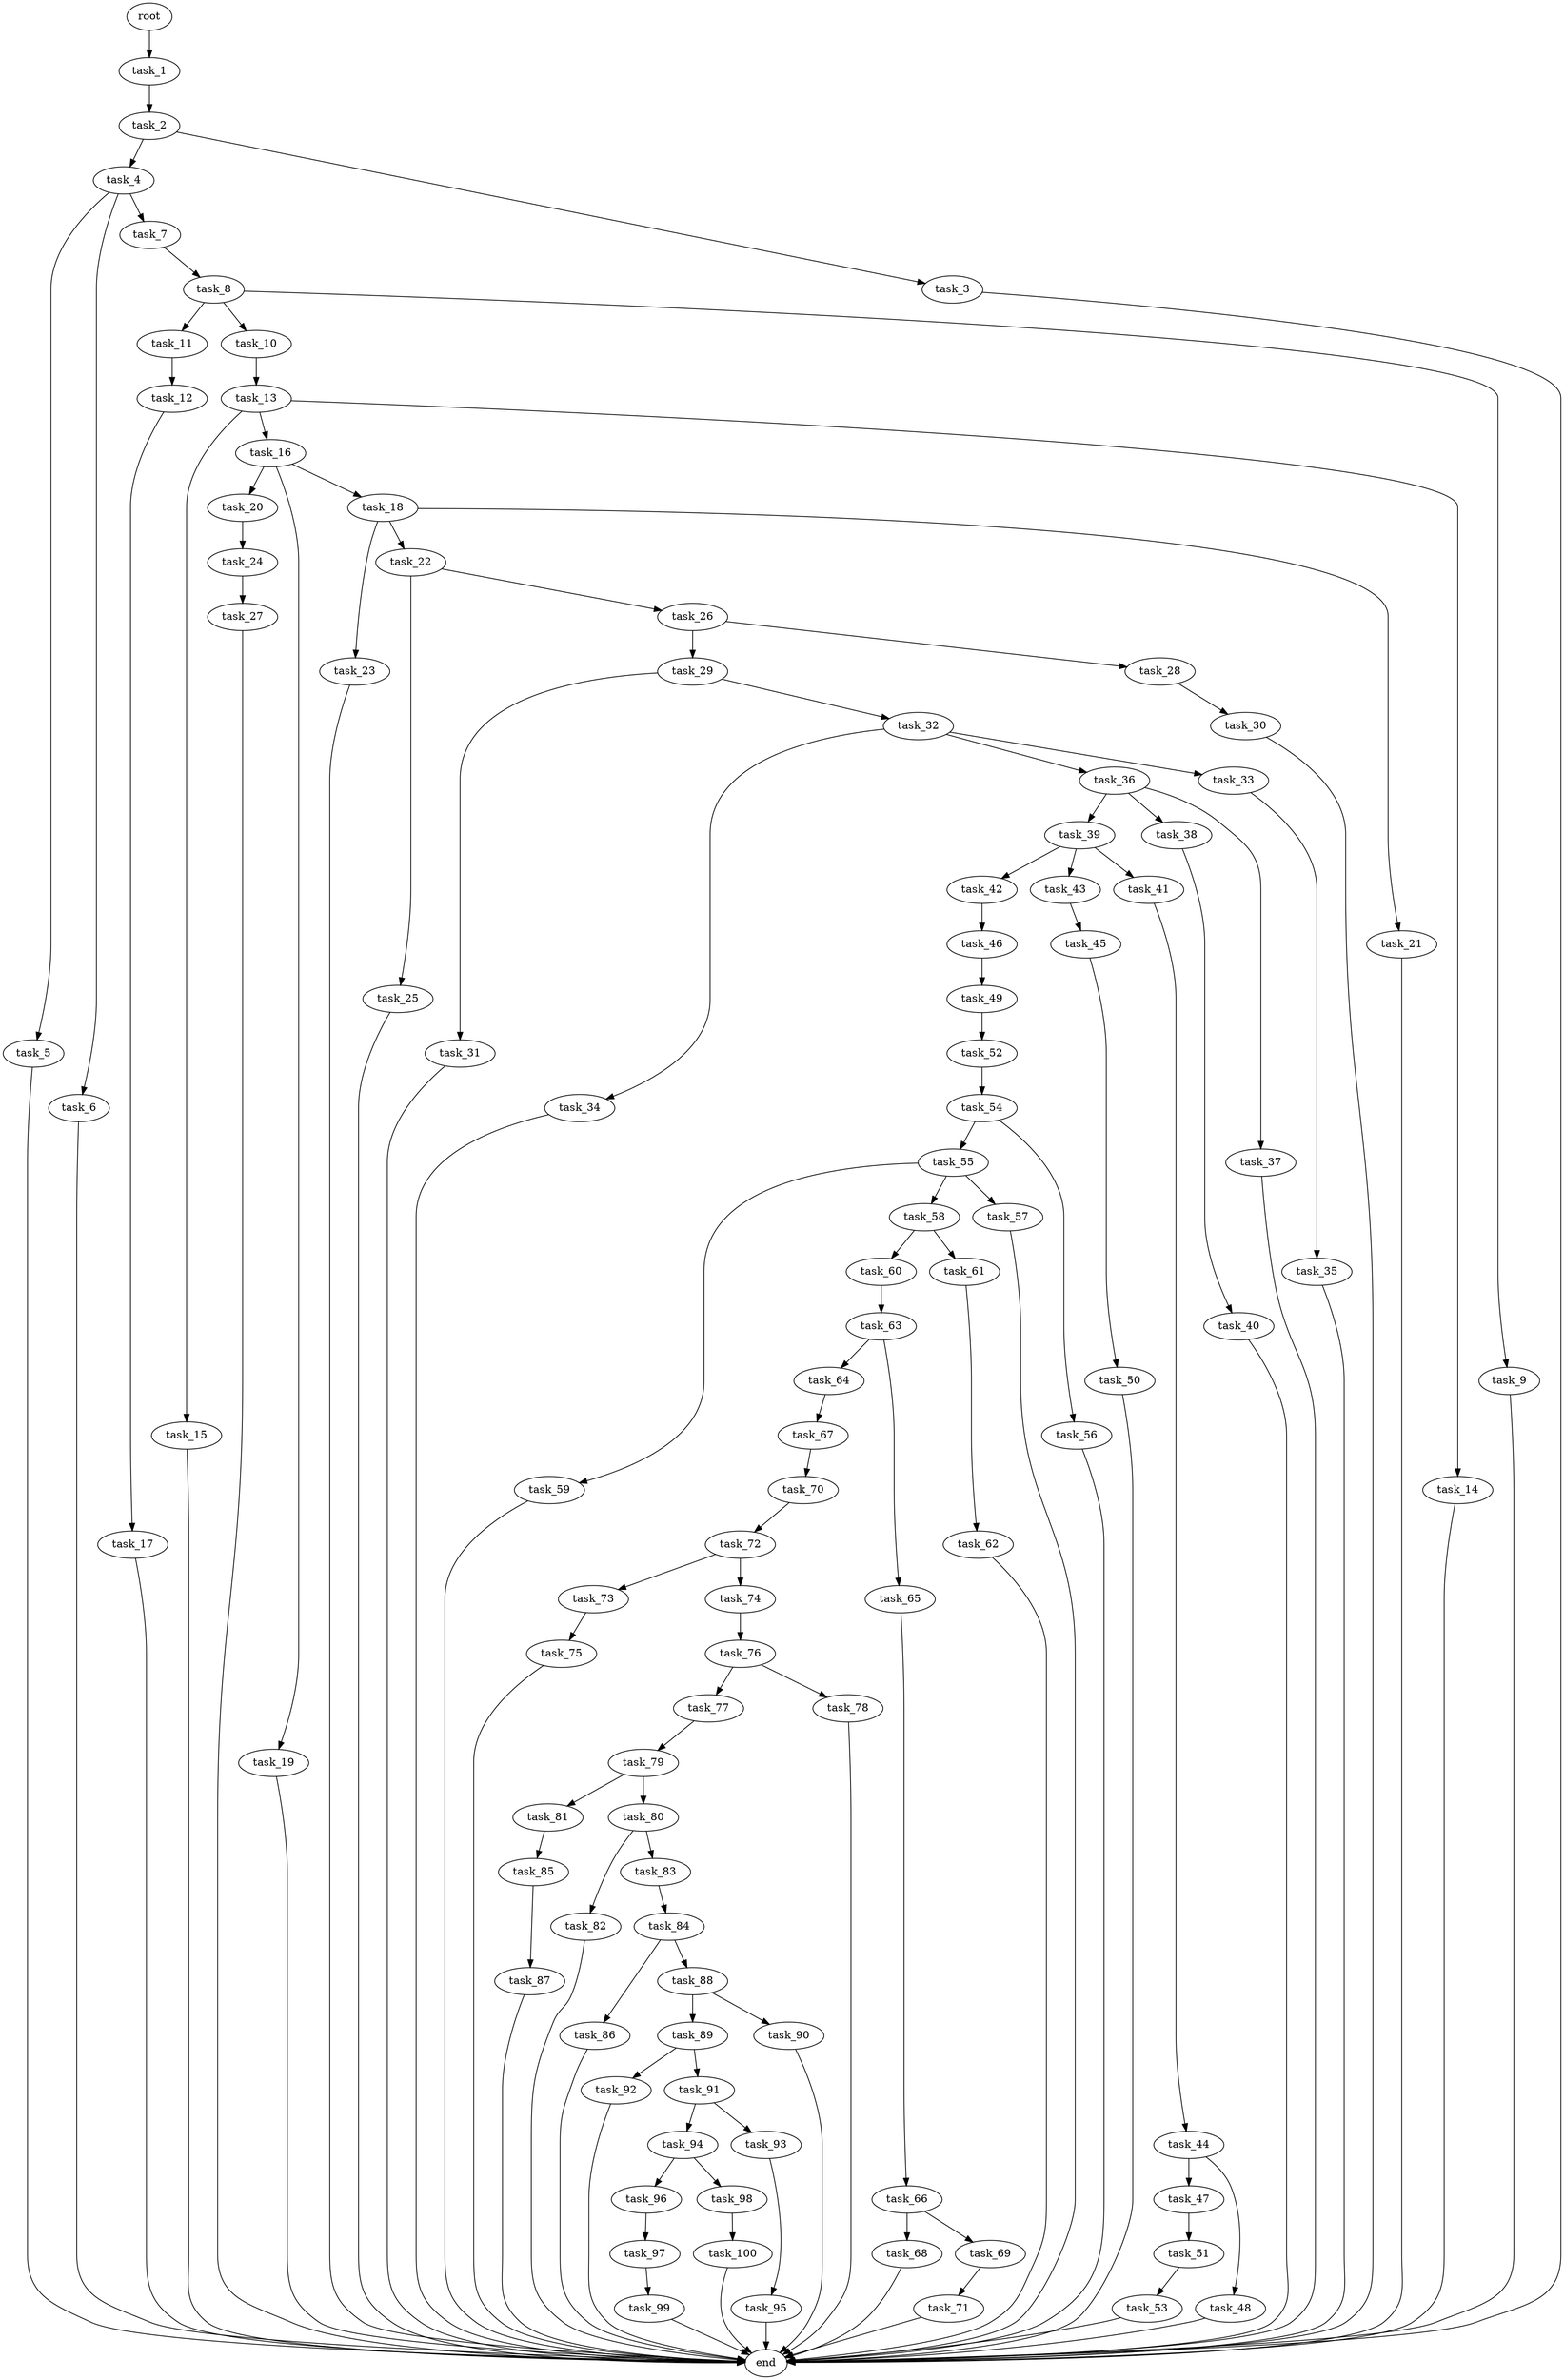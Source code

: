 digraph G {
  task_15 [size="8.549776e+11"];
  task_77 [size="7.122143e+11"];
  task_62 [size="7.758968e+11"];
  task_59 [size="2.112194e+11"];
  task_20 [size="7.220792e+11"];
  task_17 [size="9.035026e+11"];
  task_89 [size="7.133486e+11"];
  task_24 [size="9.085662e+11"];
  task_92 [size="5.252377e+11"];
  task_85 [size="3.188912e+11"];
  task_23 [size="5.592653e+11"];
  task_73 [size="4.329504e+11"];
  task_63 [size="4.446201e+11"];
  task_45 [size="2.579653e+11"];
  task_11 [size="8.003765e+11"];
  task_13 [size="8.049359e+11"];
  task_54 [size="5.149973e+11"];
  task_58 [size="7.381252e+11"];
  task_55 [size="7.232189e+11"];
  task_60 [size="8.125210e+11"];
  task_61 [size="5.854510e+11"];
  task_56 [size="3.527623e+11"];
  task_16 [size="5.156790e+11"];
  task_30 [size="9.027121e+11"];
  task_76 [size="6.871114e+11"];
  task_74 [size="7.123532e+11"];
  task_47 [size="4.637366e+11"];
  task_81 [size="7.573881e+11"];
  task_34 [size="9.644861e+11"];
  task_25 [size="4.955402e+11"];
  task_44 [size="5.226755e+11"];
  task_67 [size="6.557112e+11"];
  task_29 [size="7.106035e+11"];
  end [size="0.000000e+00"];
  task_66 [size="6.331235e+11"];
  task_2 [size="5.652708e+11"];
  task_4 [size="6.162898e+11"];
  task_86 [size="2.584940e+11"];
  task_64 [size="8.469327e+11"];
  task_36 [size="7.722051e+11"];
  task_71 [size="7.810427e+11"];
  task_94 [size="1.577469e+11"];
  task_95 [size="9.896266e+11"];
  task_96 [size="7.843341e+11"];
  task_48 [size="5.958066e+10"];
  task_53 [size="7.058917e+11"];
  task_5 [size="8.330167e+11"];
  task_79 [size="9.887636e+11"];
  task_52 [size="6.459231e+11"];
  task_31 [size="2.478759e+11"];
  task_1 [size="8.292910e+11"];
  task_82 [size="2.003543e+11"];
  task_19 [size="1.678042e+11"];
  task_40 [size="9.013811e+11"];
  task_57 [size="4.096431e+11"];
  task_83 [size="9.385803e+11"];
  task_6 [size="1.150739e+11"];
  task_80 [size="9.388360e+11"];
  task_22 [size="7.638123e+11"];
  task_99 [size="9.434038e+11"];
  task_100 [size="5.754325e+11"];
  task_84 [size="8.936856e+11"];
  task_90 [size="7.893714e+11"];
  task_49 [size="5.702208e+11"];
  task_3 [size="4.387713e+11"];
  task_14 [size="8.194946e+11"];
  task_18 [size="1.919429e+11"];
  task_42 [size="5.719099e+10"];
  task_10 [size="7.457738e+11"];
  task_70 [size="7.663619e+11"];
  task_78 [size="9.571790e+11"];
  task_50 [size="6.728694e+11"];
  task_21 [size="5.662946e+11"];
  task_32 [size="8.978636e+11"];
  task_51 [size="9.046574e+11"];
  task_46 [size="9.509261e+11"];
  task_12 [size="1.532779e+11"];
  task_9 [size="4.311108e+11"];
  task_93 [size="4.169080e+11"];
  task_43 [size="1.364919e+11"];
  task_26 [size="2.409114e+11"];
  task_41 [size="3.837436e+11"];
  task_27 [size="1.140412e+11"];
  task_68 [size="5.482137e+11"];
  task_65 [size="5.079829e+11"];
  task_39 [size="6.093769e+11"];
  task_38 [size="4.294165e+11"];
  task_72 [size="1.405934e+11"];
  task_98 [size="5.237469e+11"];
  task_28 [size="7.234957e+11"];
  task_69 [size="1.702526e+11"];
  task_88 [size="2.851455e+11"];
  task_91 [size="2.709301e+11"];
  task_8 [size="2.637605e+10"];
  task_75 [size="4.650851e+11"];
  task_33 [size="9.542885e+11"];
  root [size="0.000000e+00"];
  task_7 [size="2.596394e+11"];
  task_87 [size="9.731369e+11"];
  task_35 [size="6.171376e+11"];
  task_97 [size="7.239549e+11"];
  task_37 [size="9.924401e+11"];

  task_15 -> end [size="1.000000e-12"];
  task_77 -> task_79 [size="9.887636e+08"];
  task_62 -> end [size="1.000000e-12"];
  task_59 -> end [size="1.000000e-12"];
  task_20 -> task_24 [size="9.085662e+08"];
  task_17 -> end [size="1.000000e-12"];
  task_89 -> task_91 [size="2.709301e+08"];
  task_89 -> task_92 [size="5.252377e+08"];
  task_24 -> task_27 [size="1.140412e+08"];
  task_92 -> end [size="1.000000e-12"];
  task_85 -> task_87 [size="9.731369e+08"];
  task_23 -> end [size="1.000000e-12"];
  task_73 -> task_75 [size="4.650851e+08"];
  task_63 -> task_64 [size="8.469327e+08"];
  task_63 -> task_65 [size="5.079829e+08"];
  task_45 -> task_50 [size="6.728694e+08"];
  task_11 -> task_12 [size="1.532779e+08"];
  task_13 -> task_14 [size="8.194946e+08"];
  task_13 -> task_16 [size="5.156790e+08"];
  task_13 -> task_15 [size="8.549776e+08"];
  task_54 -> task_55 [size="7.232189e+08"];
  task_54 -> task_56 [size="3.527623e+08"];
  task_58 -> task_61 [size="5.854510e+08"];
  task_58 -> task_60 [size="8.125210e+08"];
  task_55 -> task_59 [size="2.112194e+08"];
  task_55 -> task_57 [size="4.096431e+08"];
  task_55 -> task_58 [size="7.381252e+08"];
  task_60 -> task_63 [size="4.446201e+08"];
  task_61 -> task_62 [size="7.758968e+08"];
  task_56 -> end [size="1.000000e-12"];
  task_16 -> task_18 [size="1.919429e+08"];
  task_16 -> task_20 [size="7.220792e+08"];
  task_16 -> task_19 [size="1.678042e+08"];
  task_30 -> end [size="1.000000e-12"];
  task_76 -> task_78 [size="9.571790e+08"];
  task_76 -> task_77 [size="7.122143e+08"];
  task_74 -> task_76 [size="6.871114e+08"];
  task_47 -> task_51 [size="9.046574e+08"];
  task_81 -> task_85 [size="3.188912e+08"];
  task_34 -> end [size="1.000000e-12"];
  task_25 -> end [size="1.000000e-12"];
  task_44 -> task_48 [size="5.958066e+07"];
  task_44 -> task_47 [size="4.637366e+08"];
  task_67 -> task_70 [size="7.663619e+08"];
  task_29 -> task_32 [size="8.978636e+08"];
  task_29 -> task_31 [size="2.478759e+08"];
  task_66 -> task_69 [size="1.702526e+08"];
  task_66 -> task_68 [size="5.482137e+08"];
  task_2 -> task_4 [size="6.162898e+08"];
  task_2 -> task_3 [size="4.387713e+08"];
  task_4 -> task_7 [size="2.596394e+08"];
  task_4 -> task_6 [size="1.150739e+08"];
  task_4 -> task_5 [size="8.330167e+08"];
  task_86 -> end [size="1.000000e-12"];
  task_64 -> task_67 [size="6.557112e+08"];
  task_36 -> task_37 [size="9.924401e+08"];
  task_36 -> task_39 [size="6.093769e+08"];
  task_36 -> task_38 [size="4.294165e+08"];
  task_71 -> end [size="1.000000e-12"];
  task_94 -> task_98 [size="5.237469e+08"];
  task_94 -> task_96 [size="7.843341e+08"];
  task_95 -> end [size="1.000000e-12"];
  task_96 -> task_97 [size="7.239549e+08"];
  task_48 -> end [size="1.000000e-12"];
  task_53 -> end [size="1.000000e-12"];
  task_5 -> end [size="1.000000e-12"];
  task_79 -> task_81 [size="7.573881e+08"];
  task_79 -> task_80 [size="9.388360e+08"];
  task_52 -> task_54 [size="5.149973e+08"];
  task_31 -> end [size="1.000000e-12"];
  task_1 -> task_2 [size="5.652708e+08"];
  task_82 -> end [size="1.000000e-12"];
  task_19 -> end [size="1.000000e-12"];
  task_40 -> end [size="1.000000e-12"];
  task_57 -> end [size="1.000000e-12"];
  task_83 -> task_84 [size="8.936856e+08"];
  task_6 -> end [size="1.000000e-12"];
  task_80 -> task_82 [size="2.003543e+08"];
  task_80 -> task_83 [size="9.385803e+08"];
  task_22 -> task_26 [size="2.409114e+08"];
  task_22 -> task_25 [size="4.955402e+08"];
  task_99 -> end [size="1.000000e-12"];
  task_100 -> end [size="1.000000e-12"];
  task_84 -> task_86 [size="2.584940e+08"];
  task_84 -> task_88 [size="2.851455e+08"];
  task_90 -> end [size="1.000000e-12"];
  task_49 -> task_52 [size="6.459231e+08"];
  task_3 -> end [size="1.000000e-12"];
  task_14 -> end [size="1.000000e-12"];
  task_18 -> task_23 [size="5.592653e+08"];
  task_18 -> task_22 [size="7.638123e+08"];
  task_18 -> task_21 [size="5.662946e+08"];
  task_42 -> task_46 [size="9.509261e+08"];
  task_10 -> task_13 [size="8.049359e+08"];
  task_70 -> task_72 [size="1.405934e+08"];
  task_78 -> end [size="1.000000e-12"];
  task_50 -> end [size="1.000000e-12"];
  task_21 -> end [size="1.000000e-12"];
  task_32 -> task_36 [size="7.722051e+08"];
  task_32 -> task_34 [size="9.644861e+08"];
  task_32 -> task_33 [size="9.542885e+08"];
  task_51 -> task_53 [size="7.058917e+08"];
  task_46 -> task_49 [size="5.702208e+08"];
  task_12 -> task_17 [size="9.035026e+08"];
  task_9 -> end [size="1.000000e-12"];
  task_93 -> task_95 [size="9.896266e+08"];
  task_43 -> task_45 [size="2.579653e+08"];
  task_26 -> task_29 [size="7.106035e+08"];
  task_26 -> task_28 [size="7.234957e+08"];
  task_41 -> task_44 [size="5.226755e+08"];
  task_27 -> end [size="1.000000e-12"];
  task_68 -> end [size="1.000000e-12"];
  task_65 -> task_66 [size="6.331235e+08"];
  task_39 -> task_43 [size="1.364919e+08"];
  task_39 -> task_41 [size="3.837436e+08"];
  task_39 -> task_42 [size="5.719099e+07"];
  task_38 -> task_40 [size="9.013811e+08"];
  task_72 -> task_73 [size="4.329504e+08"];
  task_72 -> task_74 [size="7.123532e+08"];
  task_98 -> task_100 [size="5.754325e+08"];
  task_28 -> task_30 [size="9.027121e+08"];
  task_69 -> task_71 [size="7.810427e+08"];
  task_88 -> task_89 [size="7.133486e+08"];
  task_88 -> task_90 [size="7.893714e+08"];
  task_91 -> task_93 [size="4.169080e+08"];
  task_91 -> task_94 [size="1.577469e+08"];
  task_8 -> task_10 [size="7.457738e+08"];
  task_8 -> task_9 [size="4.311108e+08"];
  task_8 -> task_11 [size="8.003765e+08"];
  task_75 -> end [size="1.000000e-12"];
  task_33 -> task_35 [size="6.171376e+08"];
  root -> task_1 [size="1.000000e-12"];
  task_7 -> task_8 [size="2.637605e+07"];
  task_87 -> end [size="1.000000e-12"];
  task_35 -> end [size="1.000000e-12"];
  task_97 -> task_99 [size="9.434038e+08"];
  task_37 -> end [size="1.000000e-12"];
}
